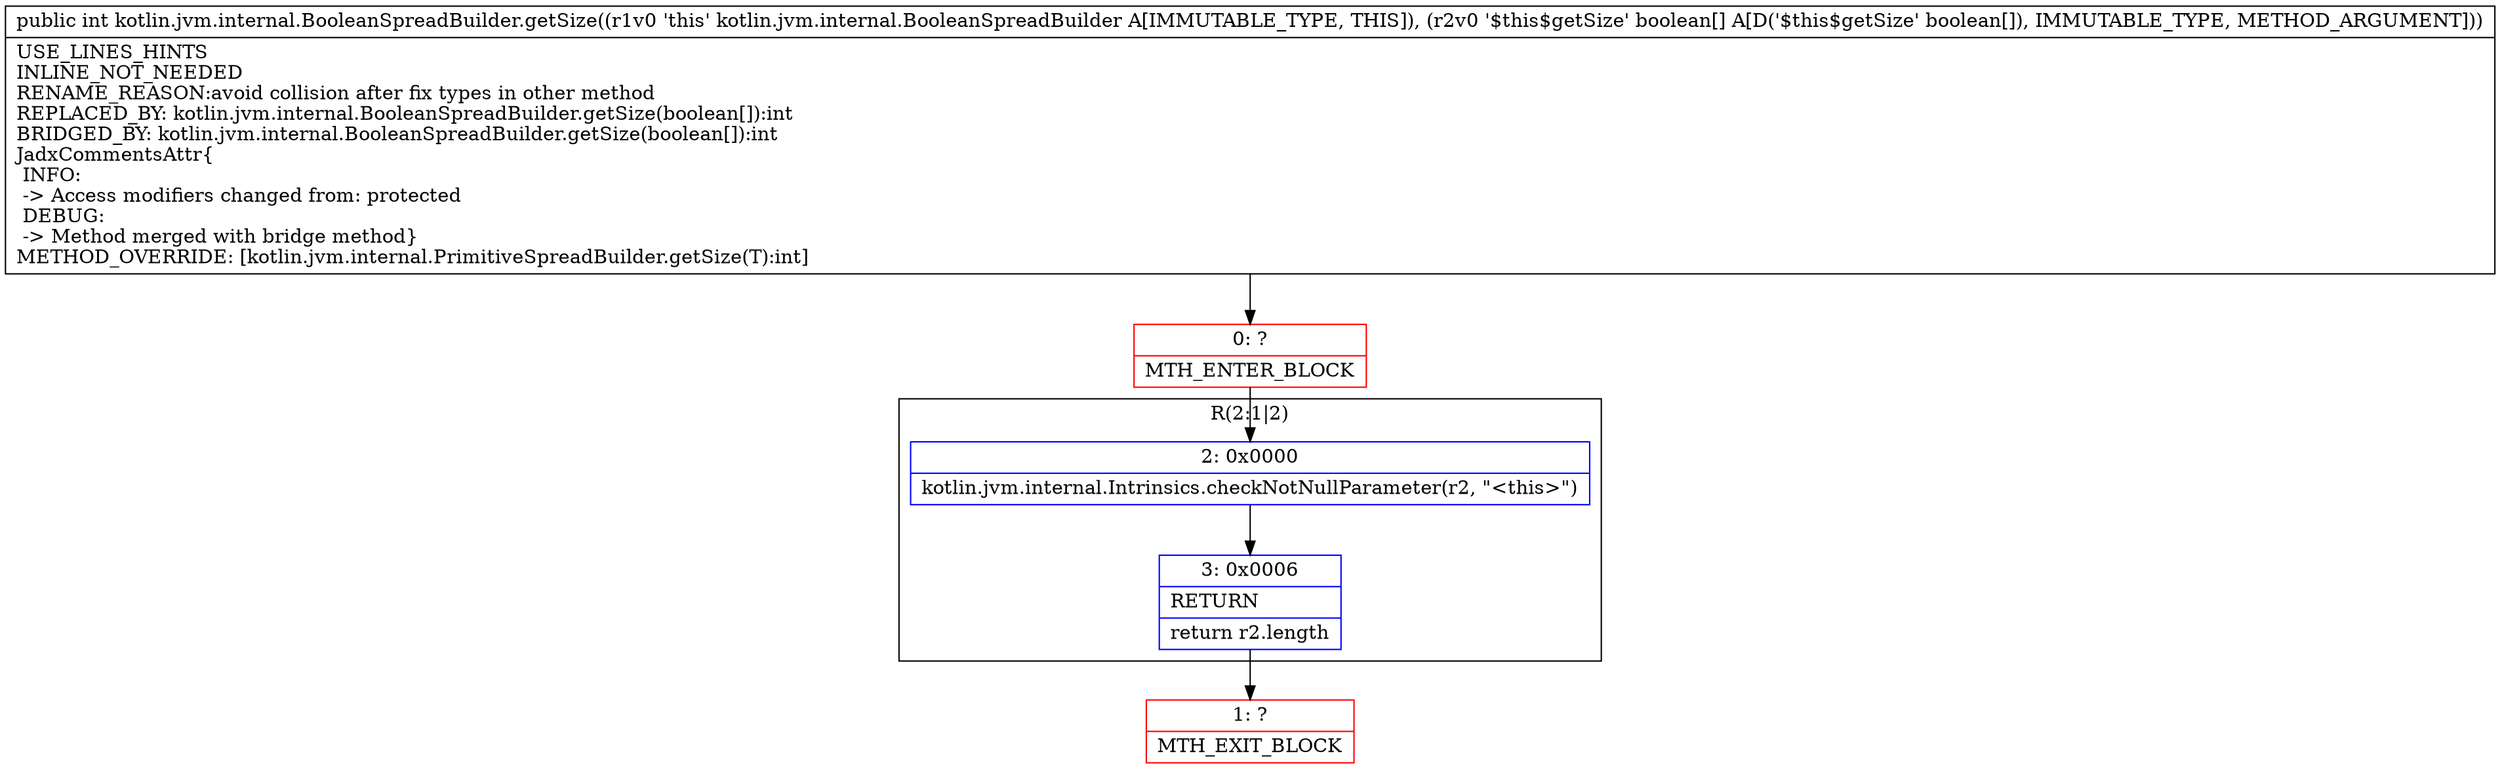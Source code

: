 digraph "CFG forkotlin.jvm.internal.BooleanSpreadBuilder.getSize([Z)I" {
subgraph cluster_Region_1363728214 {
label = "R(2:1|2)";
node [shape=record,color=blue];
Node_2 [shape=record,label="{2\:\ 0x0000|kotlin.jvm.internal.Intrinsics.checkNotNullParameter(r2, \"\<this\>\")\l}"];
Node_3 [shape=record,label="{3\:\ 0x0006|RETURN\l|return r2.length\l}"];
}
Node_0 [shape=record,color=red,label="{0\:\ ?|MTH_ENTER_BLOCK\l}"];
Node_1 [shape=record,color=red,label="{1\:\ ?|MTH_EXIT_BLOCK\l}"];
MethodNode[shape=record,label="{public int kotlin.jvm.internal.BooleanSpreadBuilder.getSize((r1v0 'this' kotlin.jvm.internal.BooleanSpreadBuilder A[IMMUTABLE_TYPE, THIS]), (r2v0 '$this$getSize' boolean[] A[D('$this$getSize' boolean[]), IMMUTABLE_TYPE, METHOD_ARGUMENT]))  | USE_LINES_HINTS\lINLINE_NOT_NEEDED\lRENAME_REASON:avoid collision after fix types in other method\lREPLACED_BY: kotlin.jvm.internal.BooleanSpreadBuilder.getSize(boolean[]):int\lBRIDGED_BY: kotlin.jvm.internal.BooleanSpreadBuilder.getSize(boolean[]):int\lJadxCommentsAttr\{\l INFO: \l \-\> Access modifiers changed from: protected\l DEBUG: \l \-\> Method merged with bridge method\}\lMETHOD_OVERRIDE: [kotlin.jvm.internal.PrimitiveSpreadBuilder.getSize(T):int]\l}"];
MethodNode -> Node_0;Node_2 -> Node_3;
Node_3 -> Node_1;
Node_0 -> Node_2;
}

